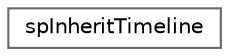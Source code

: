 digraph "类继承关系图"
{
 // LATEX_PDF_SIZE
  bgcolor="transparent";
  edge [fontname=Helvetica,fontsize=10,labelfontname=Helvetica,labelfontsize=10];
  node [fontname=Helvetica,fontsize=10,shape=box,height=0.2,width=0.4];
  rankdir="LR";
  Node0 [id="Node000000",label="spInheritTimeline",height=0.2,width=0.4,color="grey40", fillcolor="white", style="filled",URL="$structsp_inherit_timeline.html",tooltip=" "];
}

